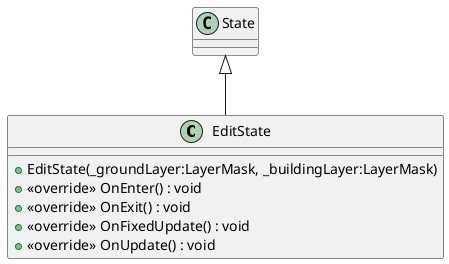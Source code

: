 @startuml
class EditState {
    + EditState(_groundLayer:LayerMask, _buildingLayer:LayerMask)
    + <<override>> OnEnter() : void
    + <<override>> OnExit() : void
    + <<override>> OnFixedUpdate() : void
    + <<override>> OnUpdate() : void
}
State <|-- EditState
@enduml
